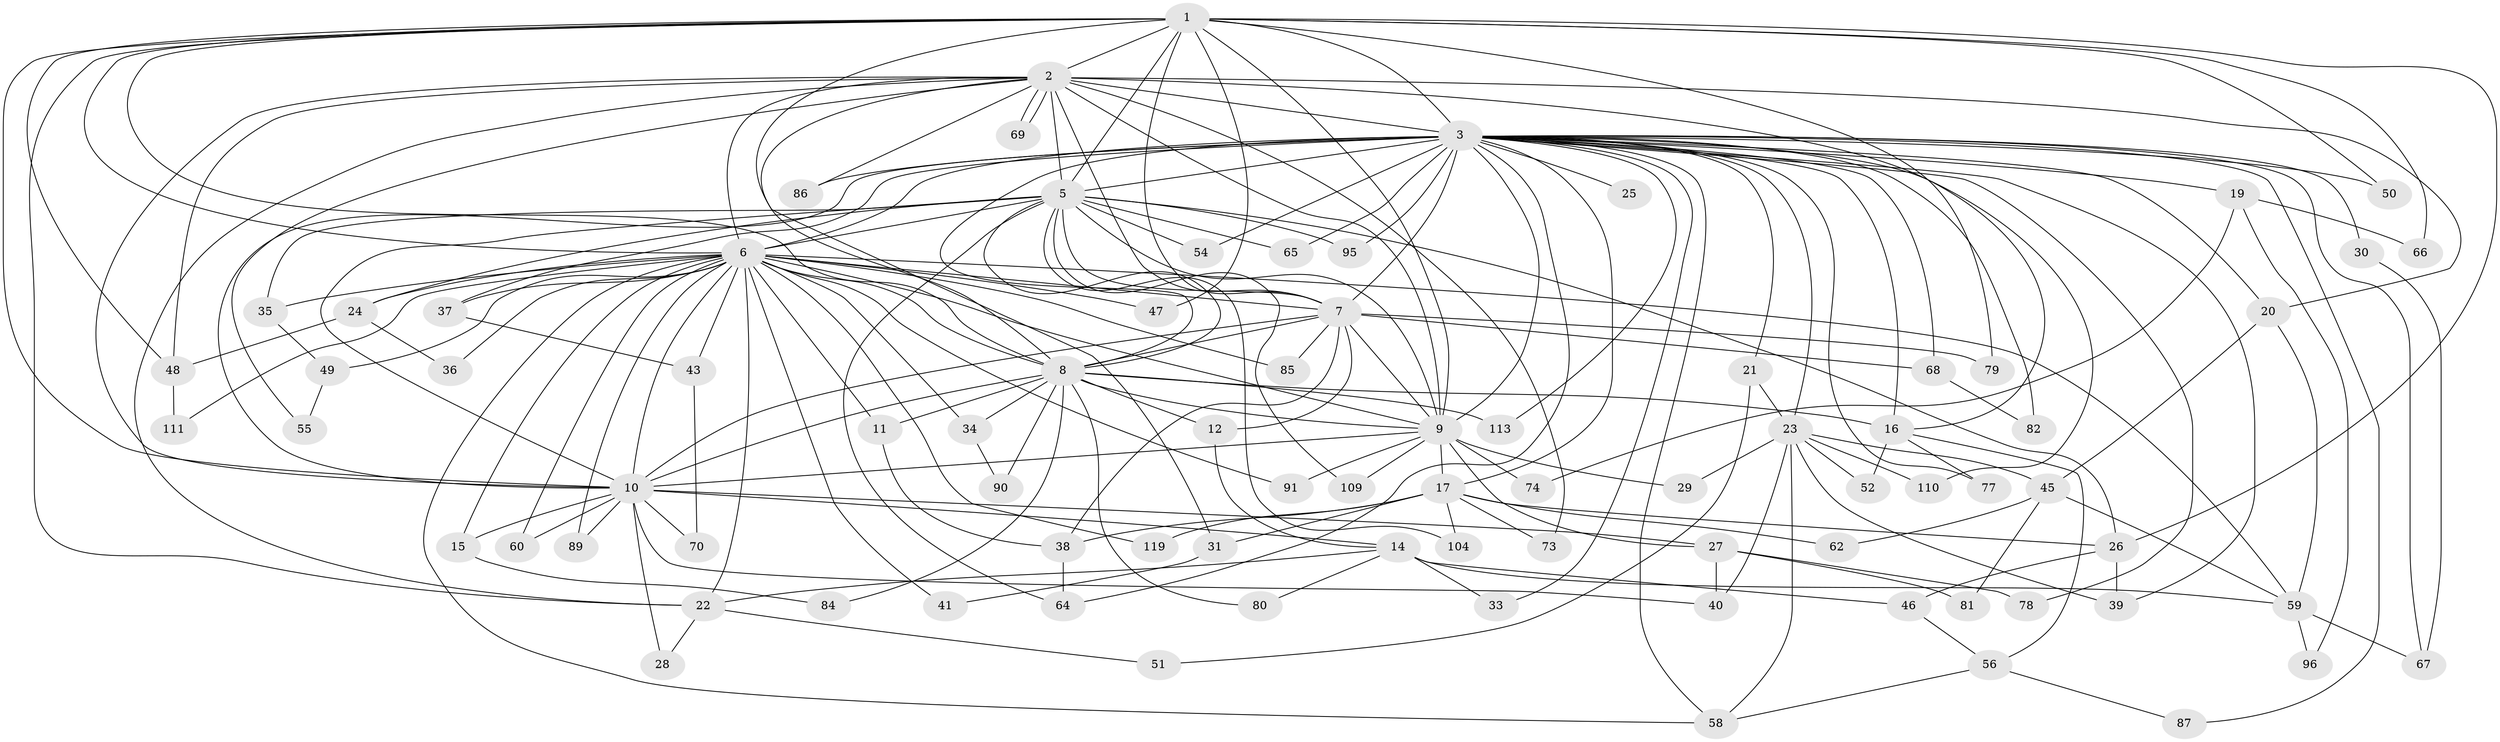 // original degree distribution, {19: 0.008403361344537815, 23: 0.008403361344537815, 20: 0.008403361344537815, 35: 0.008403361344537815, 22: 0.008403361344537815, 31: 0.008403361344537815, 16: 0.008403361344537815, 17: 0.01680672268907563, 18: 0.008403361344537815, 3: 0.20168067226890757, 7: 0.01680672268907563, 6: 0.025210084033613446, 9: 0.01680672268907563, 4: 0.07563025210084033, 2: 0.5462184873949579, 5: 0.03361344537815126}
// Generated by graph-tools (version 1.1) at 2025/17/03/04/25 18:17:20]
// undirected, 83 vertices, 194 edges
graph export_dot {
graph [start="1"]
  node [color=gray90,style=filled];
  1;
  2 [super="+112+114+118+42"];
  3 [super="+4+44+32+13+105+106+97"];
  5 [super="+57+83"];
  6;
  7;
  8 [super="+18+102+88"];
  9;
  10;
  11;
  12;
  14 [super="+61"];
  15;
  16;
  17;
  19;
  20;
  21;
  22 [super="+53"];
  23;
  24 [super="+98"];
  25;
  26;
  27;
  28;
  29;
  30;
  31;
  33;
  34;
  35 [super="+101"];
  36;
  37;
  38 [super="+93"];
  39 [super="+92"];
  40 [super="+63"];
  41;
  43;
  45;
  46;
  47;
  48;
  49;
  50;
  51;
  52;
  54;
  55;
  56 [super="+103"];
  58 [super="+75"];
  59 [super="+76+100+72"];
  60;
  62;
  64 [super="+71"];
  65;
  66;
  67;
  68;
  69;
  70;
  73;
  74 [super="+117"];
  77;
  78;
  79;
  80;
  81;
  82;
  84;
  85;
  86 [super="+99"];
  87;
  89;
  90;
  91;
  95;
  96;
  104;
  109;
  110;
  111;
  113;
  119;
  1 -- 2 [weight=2];
  1 -- 3 [weight=3];
  1 -- 5;
  1 -- 6;
  1 -- 7;
  1 -- 8;
  1 -- 9;
  1 -- 10;
  1 -- 22;
  1 -- 26;
  1 -- 31;
  1 -- 47;
  1 -- 48;
  1 -- 50;
  1 -- 66;
  1 -- 79;
  2 -- 3 [weight=3];
  2 -- 5 [weight=2];
  2 -- 6;
  2 -- 7;
  2 -- 8 [weight=2];
  2 -- 9;
  2 -- 10;
  2 -- 16;
  2 -- 20;
  2 -- 48;
  2 -- 55;
  2 -- 69;
  2 -- 69;
  2 -- 73;
  2 -- 86;
  2 -- 22 [weight=2];
  3 -- 5 [weight=4];
  3 -- 6 [weight=2];
  3 -- 7 [weight=3];
  3 -- 8 [weight=3];
  3 -- 9 [weight=3];
  3 -- 10 [weight=3];
  3 -- 23;
  3 -- 33;
  3 -- 37;
  3 -- 78;
  3 -- 64;
  3 -- 65;
  3 -- 67;
  3 -- 68;
  3 -- 77;
  3 -- 16;
  3 -- 17;
  3 -- 82;
  3 -- 19 [weight=2];
  3 -- 20;
  3 -- 21;
  3 -- 86 [weight=2];
  3 -- 87;
  3 -- 25;
  3 -- 30;
  3 -- 95;
  3 -- 110;
  3 -- 50;
  3 -- 39;
  3 -- 113;
  3 -- 54;
  3 -- 58;
  5 -- 6;
  5 -- 7;
  5 -- 8 [weight=2];
  5 -- 9;
  5 -- 10;
  5 -- 24;
  5 -- 35;
  5 -- 54;
  5 -- 64;
  5 -- 65;
  5 -- 95;
  5 -- 104;
  5 -- 109;
  5 -- 26;
  6 -- 7;
  6 -- 8;
  6 -- 9;
  6 -- 10;
  6 -- 11;
  6 -- 15;
  6 -- 22 [weight=2];
  6 -- 24;
  6 -- 34;
  6 -- 35 [weight=2];
  6 -- 36;
  6 -- 37;
  6 -- 41;
  6 -- 43;
  6 -- 47;
  6 -- 49;
  6 -- 58;
  6 -- 59;
  6 -- 60;
  6 -- 85;
  6 -- 89;
  6 -- 91;
  6 -- 111;
  6 -- 119;
  7 -- 8 [weight=2];
  7 -- 9;
  7 -- 10;
  7 -- 12;
  7 -- 38;
  7 -- 68;
  7 -- 79;
  7 -- 85;
  8 -- 9;
  8 -- 10;
  8 -- 11;
  8 -- 12;
  8 -- 34;
  8 -- 84;
  8 -- 90;
  8 -- 113;
  8 -- 80;
  8 -- 16;
  9 -- 10;
  9 -- 17;
  9 -- 27;
  9 -- 29;
  9 -- 74 [weight=2];
  9 -- 91;
  9 -- 109;
  10 -- 14;
  10 -- 15;
  10 -- 27;
  10 -- 28;
  10 -- 40;
  10 -- 60;
  10 -- 70;
  10 -- 89;
  11 -- 38;
  12 -- 14;
  14 -- 33;
  14 -- 46;
  14 -- 80;
  14 -- 59;
  14 -- 22;
  15 -- 84;
  16 -- 52;
  16 -- 56;
  16 -- 77;
  17 -- 26;
  17 -- 31;
  17 -- 38;
  17 -- 62;
  17 -- 73;
  17 -- 104;
  17 -- 119;
  19 -- 66;
  19 -- 74;
  19 -- 96;
  20 -- 45;
  20 -- 59;
  21 -- 23;
  21 -- 51;
  22 -- 28;
  22 -- 51;
  23 -- 29;
  23 -- 39;
  23 -- 40;
  23 -- 45;
  23 -- 52;
  23 -- 110;
  23 -- 58;
  24 -- 36;
  24 -- 48;
  26 -- 39;
  26 -- 46;
  27 -- 78;
  27 -- 81;
  27 -- 40;
  30 -- 67;
  31 -- 41;
  34 -- 90;
  35 -- 49;
  37 -- 43;
  38 -- 64;
  43 -- 70;
  45 -- 59;
  45 -- 62;
  45 -- 81;
  46 -- 56;
  48 -- 111;
  49 -- 55;
  56 -- 87;
  56 -- 58;
  59 -- 96;
  59 -- 67;
  68 -- 82;
}
